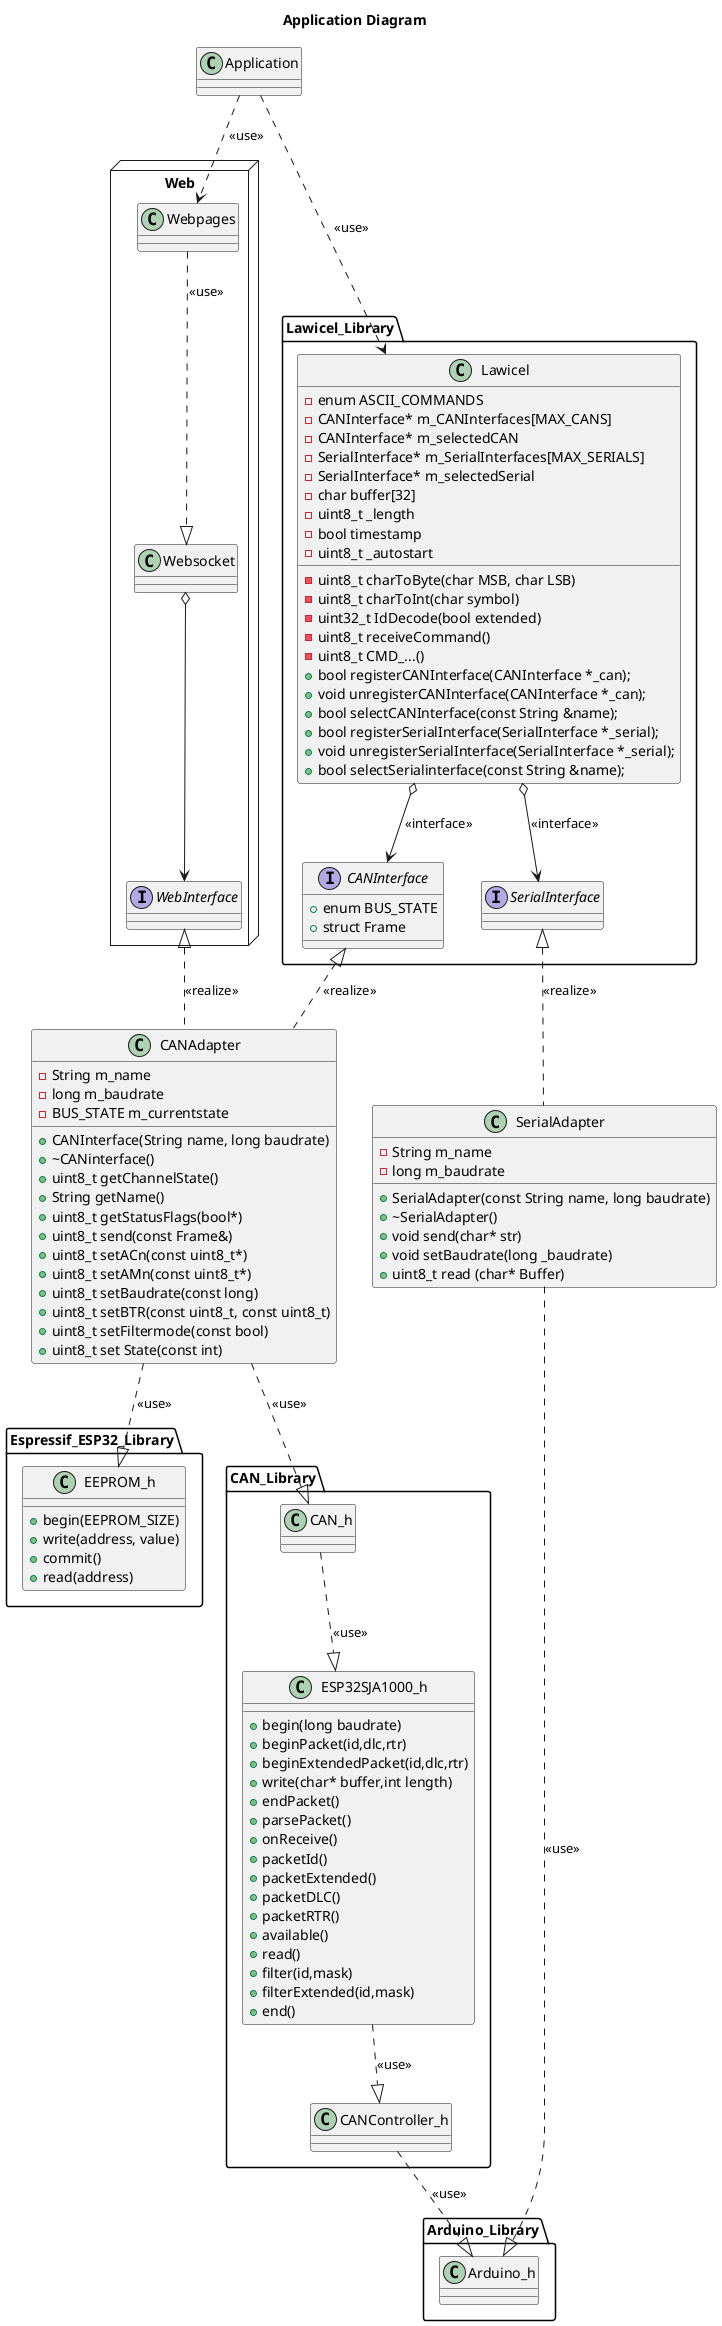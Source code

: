 @startuml

Title Application Diagram

Class Application

package Lawicel_Library <<Folder>>{
    Class Lawicel{
        -enum ASCII_COMMANDS
        -uint8_t charToByte(char MSB, char LSB)
        -uint8_t charToInt(char symbol)
        -uint32_t IdDecode(bool extended)
        -uint8_t receiveCommand()
        -uint8_t CMD_...()
        -CANInterface* m_CANInterfaces[MAX_CANS]
        -CANInterface* m_selectedCAN
        -SerialInterface* m_SerialInterfaces[MAX_SERIALS]
        -SerialInterface* m_selectedSerial
        -char buffer[32]
        -uint8_t _length
        -bool timestamp
        -uint8_t _autostart
        +bool registerCANInterface(CANInterface *_can);
        +void unregisterCANInterface(CANInterface *_can);
        +bool selectCANInterface(const String &name);
        +bool registerSerialInterface(SerialInterface *_serial);
        +void unregisterSerialInterface(SerialInterface *_serial);
        +bool selectSerialinterface(const String &name);


    }
    Application ..> Lawicel : <<use>>

    Interface SerialInterface
    Interface CANInterface {
        +enum BUS_STATE
        +struct Frame
    }

    Lawicel o--> SerialInterface : <<interface>>
    Lawicel o--> CANInterface : <<interface>>
}

Class SerialAdapter{
    -String m_name
    -long m_baudrate
    +SerialAdapter(const String name, long baudrate)
    +~SerialAdapter()
    +void send(char* str)
    +void setBaudrate(long _baudrate)
    +uint8_t read (char* Buffer)
}

Class CANAdapter{
    -String m_name
    -long m_baudrate
    -BUS_STATE m_currentstate
    +CANInterface(String name, long baudrate)
    +~CANinterface()
    +uint8_t getChannelState()
    +String getName()
    +uint8_t getStatusFlags(bool*)
    +uint8_t send(const Frame&)
    +uint8_t setACn(const uint8_t*)
    +uint8_t setAMn(const uint8_t*)
    +uint8_t setBaudrate(const long)
    +uint8_t setBTR(const uint8_t, const uint8_t)
    +uint8_t setFiltermode(const bool)
    +uint8_t set State(const int)
}
SerialInterface <|.down. SerialAdapter : <<realize>>
CANInterface <|.down. CANAdapter : <<realize>>

package Espressif_ESP32_Library{
    Class EEPROM_h{
        +begin(EEPROM_SIZE)
        +write(address, value)
        +commit()
        +read(address)
    }
    CANAdapter ..|> EEPROM_h : <<use>>
}

package Arduino_Library{
    Class Arduino_h
    Arduino_h  <|.up. SerialAdapter : <<use>>
}

package CAN_Library <<Folder>>{
    Class CAN_h
    Class ESP32SJA1000_h{
        +begin(long baudrate)
        +beginPacket(id,dlc,rtr)
        +beginExtendedPacket(id,dlc,rtr)
        +write(char* buffer,int length)
        +endPacket()
        +parsePacket()
        +onReceive()
        +packetId()
        +packetExtended()
        +packetDLC()
        +packetRTR()
        +available()
        +read()
        +filter(id,mask)
        +filterExtended(id,mask)
        +end()
    }
    Class CANController_h
    CAN_h  <|.up. CANAdapter: <<use>>
    ESP32SJA1000_h  <|.up. CAN_h: <<use>>
    CANController_h  <|.up. ESP32SJA1000_h: <<use>>
    Arduino_h  <|.up. CANController_h: <<use>>
}

package Web <<Node>>{
    Class Webpages
    Class Websocket
    Interface WebInterface
    Webpages ..|> Websocket : <<use>>
    WebInterface <|.. CANAdapter : <<realize>>
    Websocket o--> WebInterface
    Application ..> Webpages : <<use>>
}

@enduml
